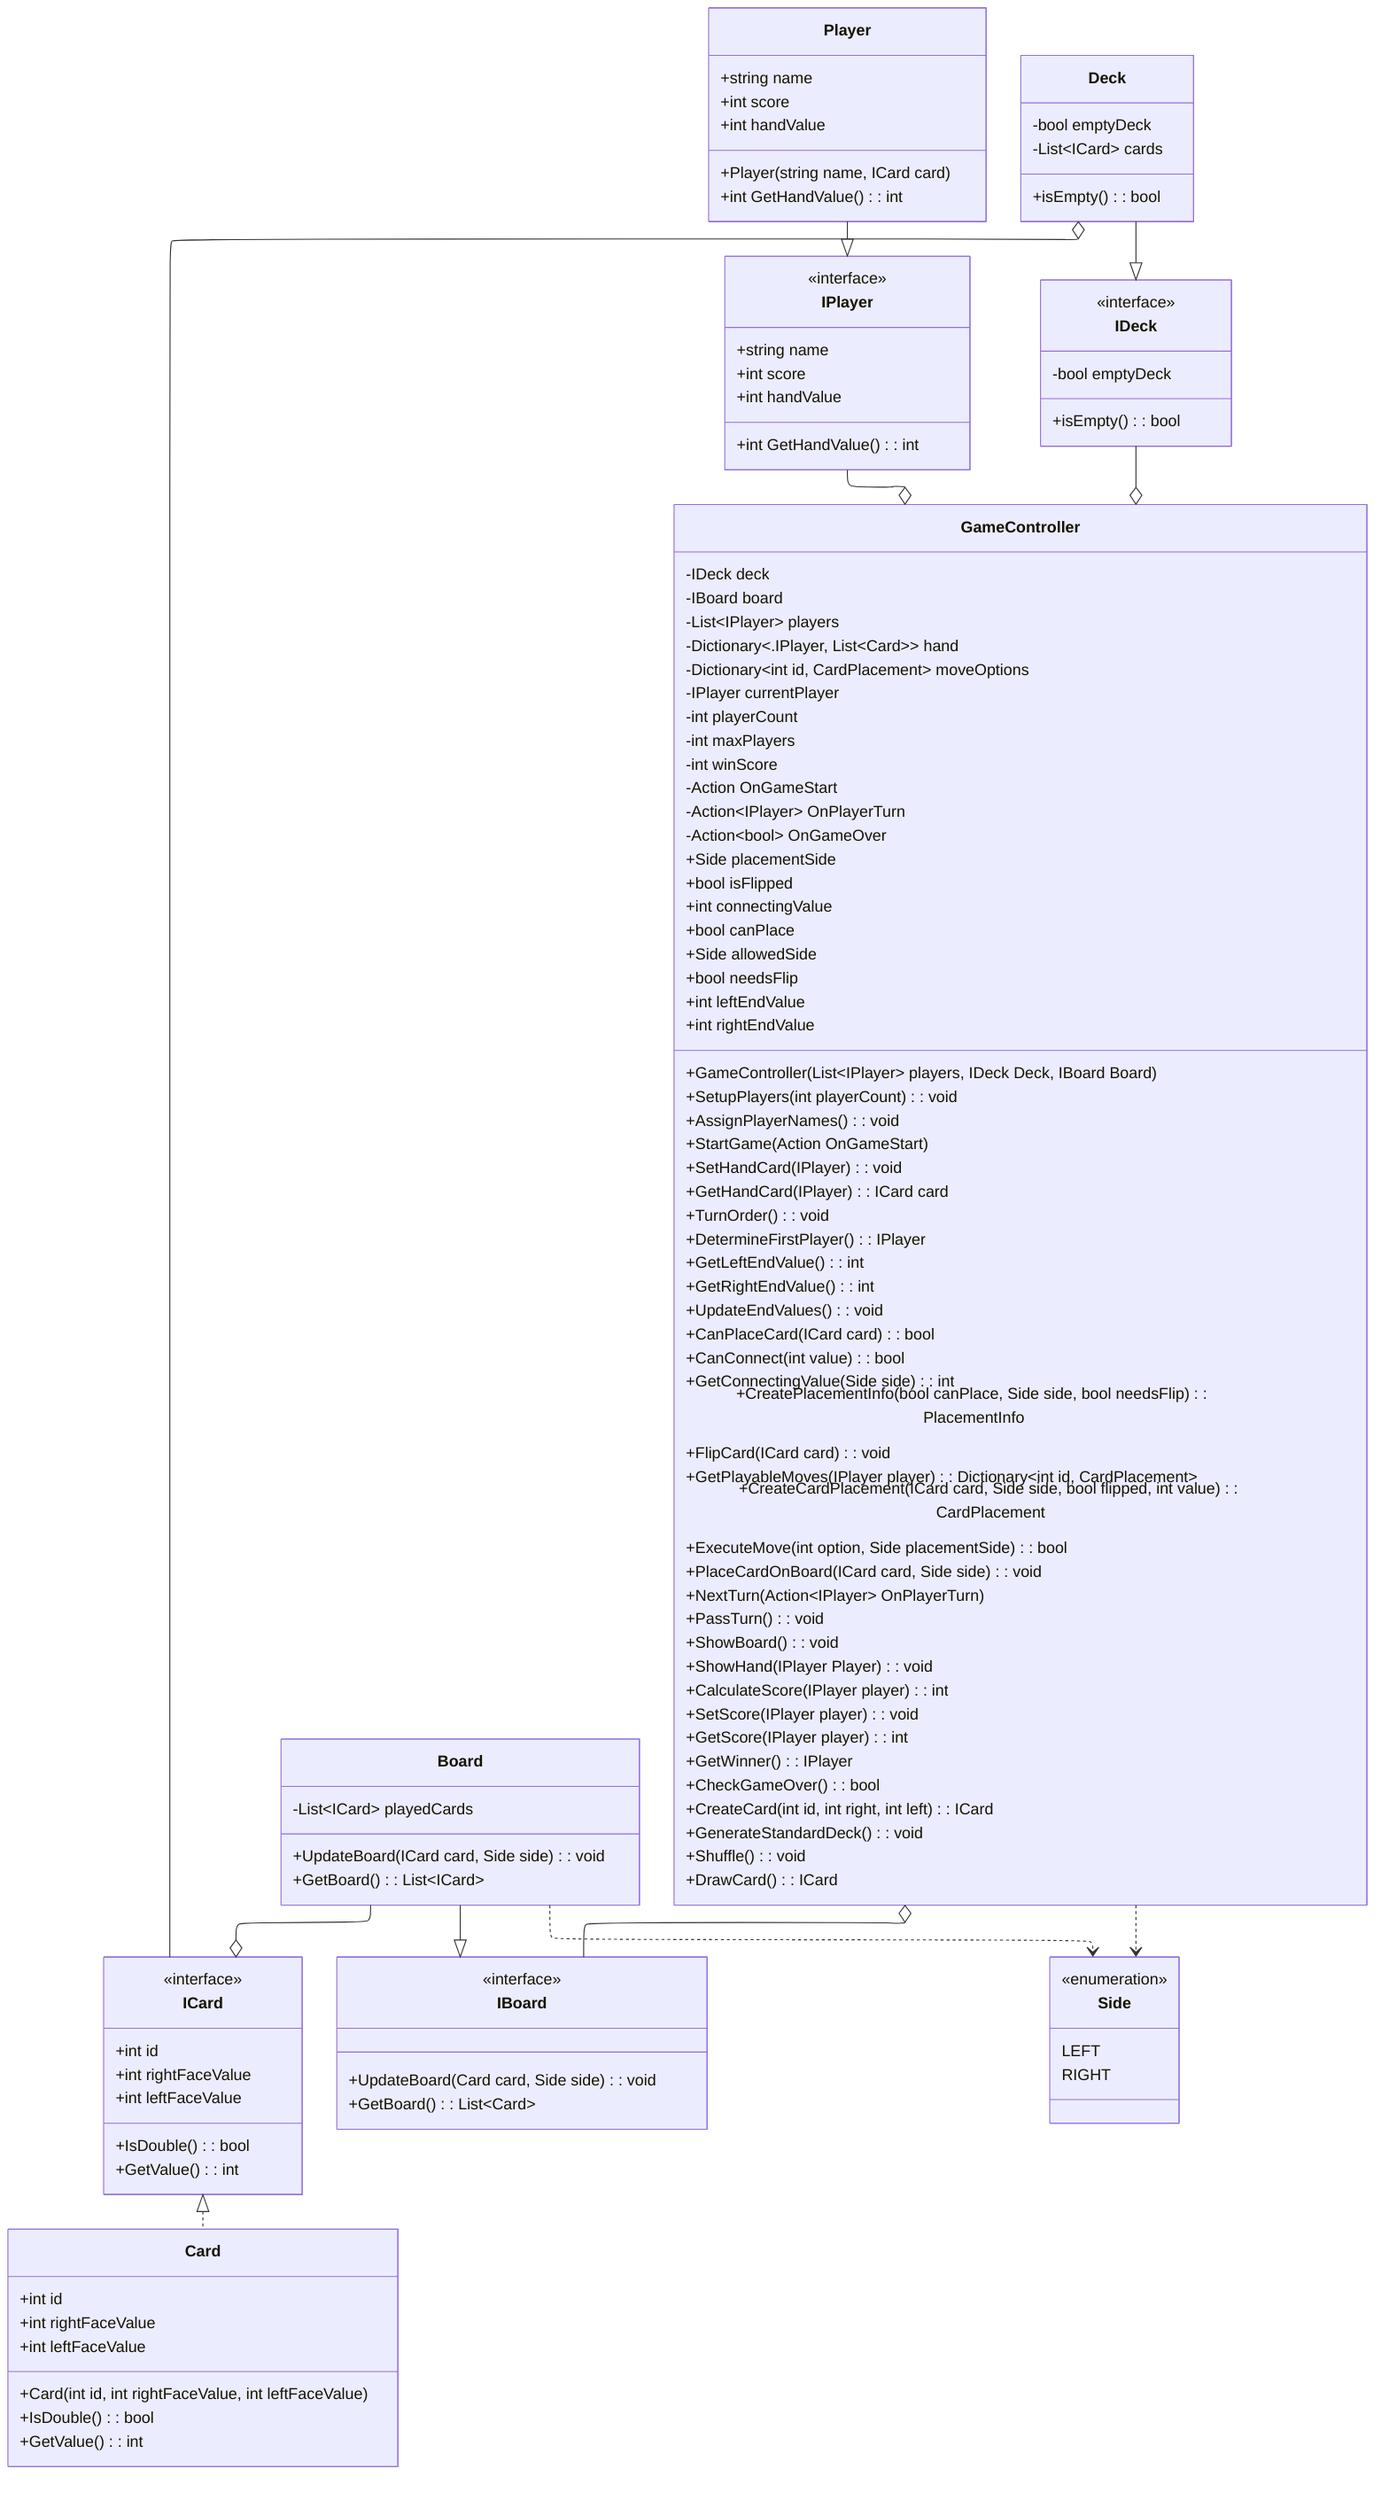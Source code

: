 ---
config:
  layout: elk
---
classDiagram
class IPlayer{
    <<interface>>
    +string name
    +int score
    +int handValue
    +int GetHandValue() : int
}
class Player{
    +string name
    +int score
    +int handValue
    +Player(string name, ICard card)
    +int GetHandValue() : int
}
class ICard{
    <<interface>>
    +int id
    +int rightFaceValue
    +int leftFaceValue 
    +IsDouble() : bool
    +GetValue() : int
}
class IDeck{
    <<interface>>
    -bool emptyDeck
    +isEmpty() : bool
}
class IBoard{
    <<interface>>
    +UpdateBoard(Card card, Side side) : void
    +GetBoard() : List~Card~
}
class Deck{
    -bool emptyDeck
    -List~ICard~ cards
    +isEmpty() : bool
}
class Board{
    -List~ICard~ playedCards
    +UpdateBoard(ICard card, Side side) : void
    +GetBoard() : List~ICard~
}
class Card{
    +int id
    +int rightFaceValue
    +int leftFaceValue   
    +Card(int id, int rightFaceValue, int leftFaceValue) 
    +IsDouble() : bool
    +GetValue() : int
}
class Side{
    <<enumeration>>
    LEFT
    RIGHT
}
class GameController{
    -IDeck deck
    -IBoard board
    -List~IPlayer~ players
    -Dictionary<.IPlayer, List~Card~> hand
    -Dictionary~int id, CardPlacement~ moveOptions
    -IPlayer currentPlayer
    -int playerCount
    -int maxPlayers
    -int winScore
    -Action OnGameStart
    -Action~IPlayer~ OnPlayerTurn
    -Action~bool~ OnGameOver
    +Side placementSide
    +bool isFlipped
    +int connectingValue
    +bool canPlace
    +Side allowedSide
    +bool needsFlip
    +int leftEndValue
    +int rightEndValue
    +GameController(List~IPlayer~ players, IDeck Deck, IBoard Board)
    +SetupPlayers(int playerCount) : void
    +AssignPlayerNames() : void
    +StartGame(Action OnGameStart)
    +SetHandCard(IPlayer): void
    +GetHandCard(IPlayer): ICard card 
    +TurnOrder() : void
    +DetermineFirstPlayer() : IPlayer
    +GetLeftEndValue() : int
    +GetRightEndValue() : int
    +UpdateEndValues() : void
    +CanPlaceCard(ICard card) : bool
    +CanConnect(int value) : bool
    +GetConnectingValue(Side side) : int
    +CreatePlacementInfo(bool canPlace, Side side, bool needsFlip) : PlacementInfo
    +FlipCard(ICard card) : void
    +GetPlayableMoves(IPlayer player) : Dictionary~int id, CardPlacement~
    +CreateCardPlacement(ICard card, Side side, bool flipped, int value) : CardPlacement
    +ExecuteMove(int option, Side placementSide) : bool
    +PlaceCardOnBoard(ICard card, Side side) : void
    +NextTurn(Action~IPlayer~ OnPlayerTurn)
    +PassTurn() : void
    +ShowBoard() : void
    +ShowHand(IPlayer Player): void 
    +CalculateScore(IPlayer player) : int
    +SetScore(IPlayer player) : void
    +GetScore(IPlayer player) : int
    +GetWinner() : IPlayer
    +CheckGameOver() : bool
    +CreateCard(int id, int right, int left) : ICard
    +GenerateStandardDeck() : void
    +Shuffle() : void
    +DrawCard() : ICard
}
IPlayer --o GameController 
IDeck --o GameController
GameController o-- IBoard
Deck --|> IDeck 
Board --|> IBoard 
Player --|> IPlayer 
Deck o-- ICard
Board --o ICard
ICard <|.. Card 
GameController ..> Side
Board ..> Side